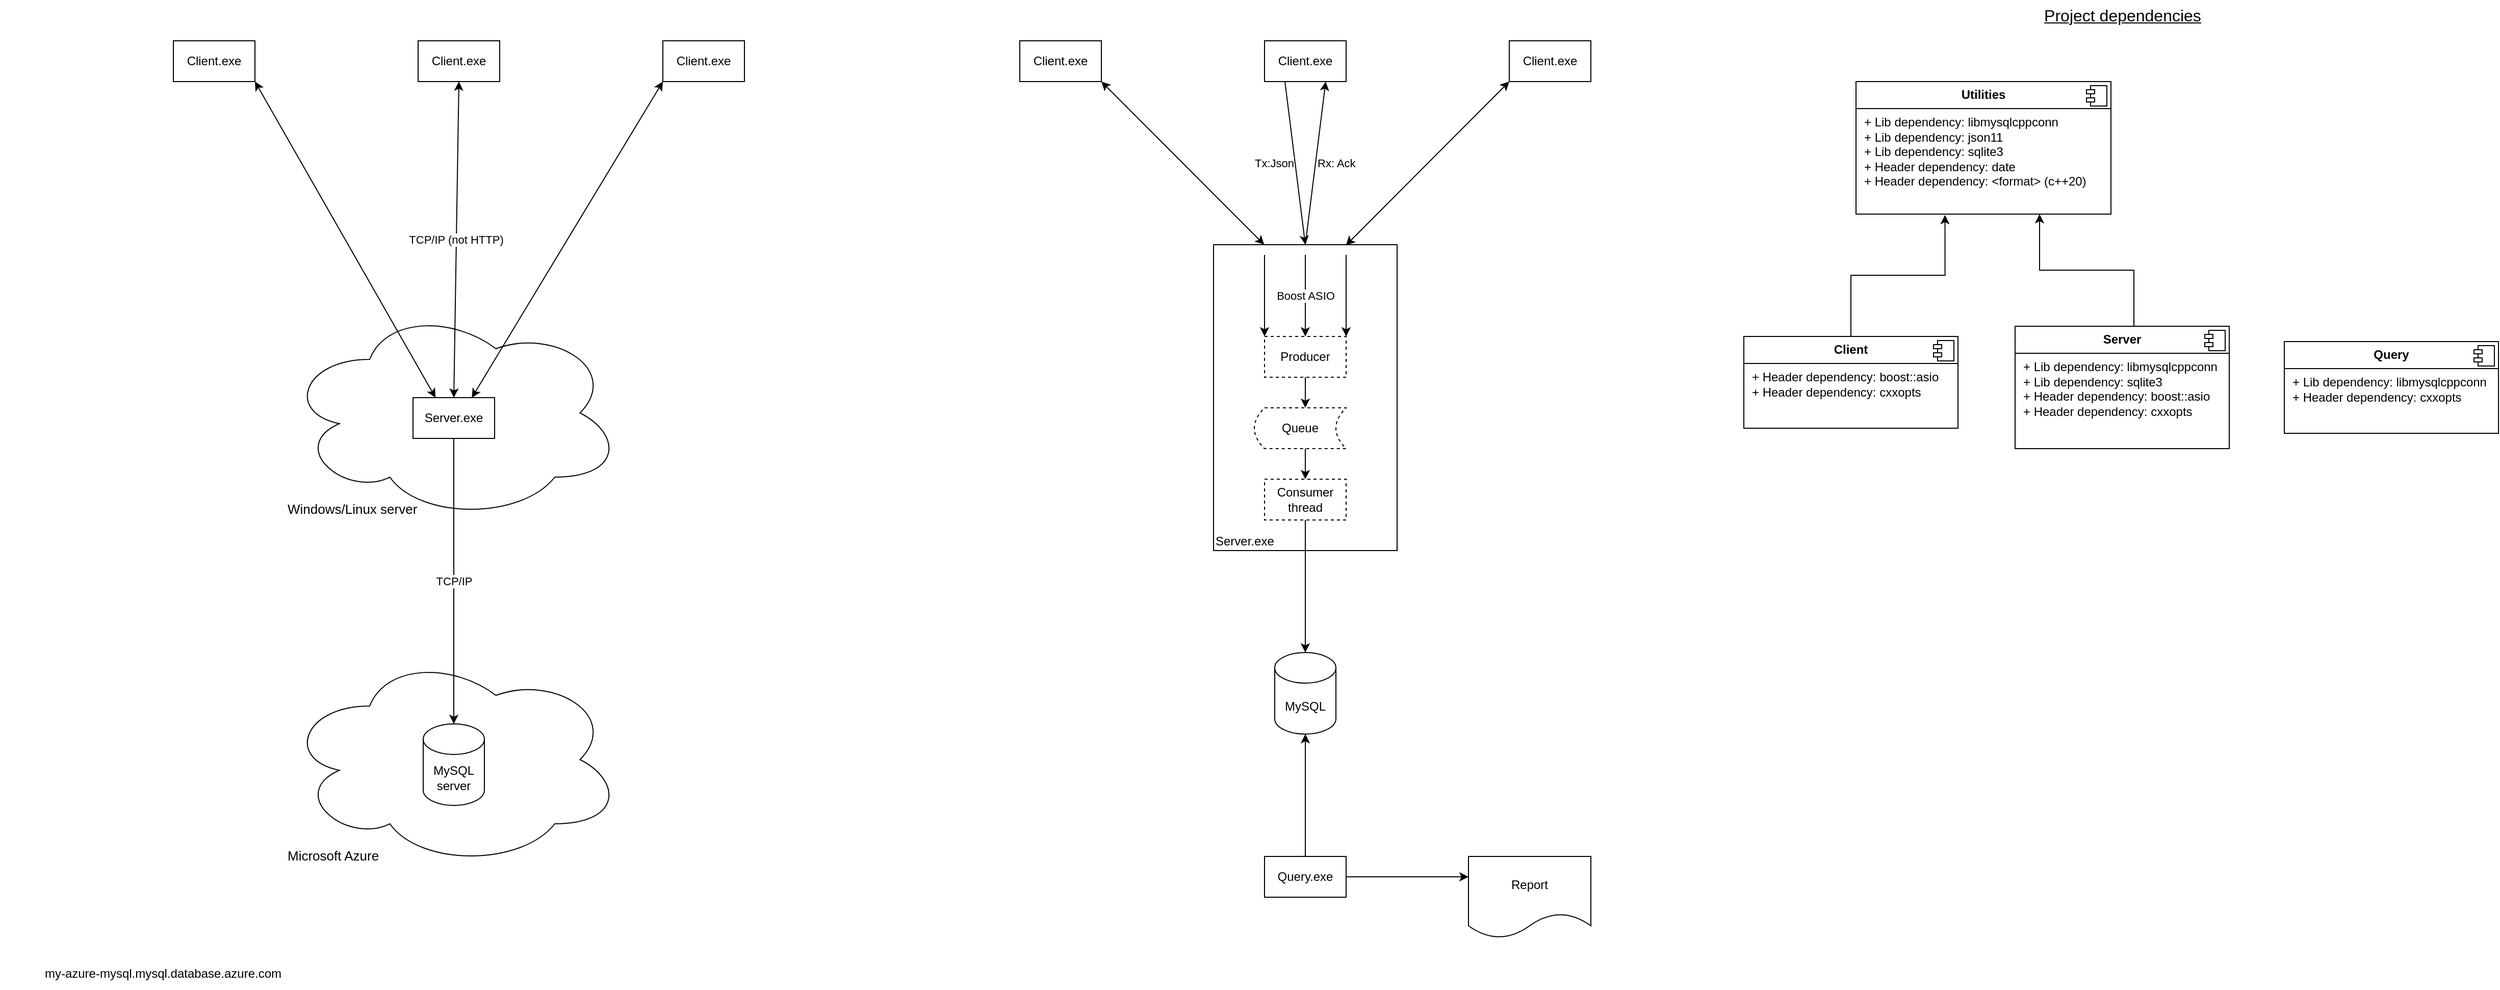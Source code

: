 <mxfile version="24.6.3" type="device">
  <diagram name="Page-1" id="5mhqRI8VTIk9d_TGpRCZ">
    <mxGraphModel dx="2863" dy="747" grid="1" gridSize="10" guides="1" tooltips="1" connect="1" arrows="1" fold="1" page="1" pageScale="1" pageWidth="827" pageHeight="1169" math="0" shadow="0">
      <root>
        <mxCell id="0" />
        <mxCell id="1" parent="0" />
        <mxCell id="SP1HNl9ouSVhXSK7FoCI-24" value="Server.exe" style="rounded=0;whiteSpace=wrap;html=1;verticalAlign=bottom;align=left;" parent="1" vertex="1">
          <mxGeometry x="350" y="320" width="180" height="300" as="geometry" />
        </mxCell>
        <mxCell id="SP1HNl9ouSVhXSK7FoCI-1" value="Client.exe" style="rounded=0;whiteSpace=wrap;html=1;" parent="1" vertex="1">
          <mxGeometry x="160" y="120" width="80" height="40" as="geometry" />
        </mxCell>
        <mxCell id="SP1HNl9ouSVhXSK7FoCI-3" value="Client.exe" style="rounded=0;whiteSpace=wrap;html=1;" parent="1" vertex="1">
          <mxGeometry x="640" y="120" width="80" height="40" as="geometry" />
        </mxCell>
        <mxCell id="SP1HNl9ouSVhXSK7FoCI-4" value="Client.exe" style="rounded=0;whiteSpace=wrap;html=1;" parent="1" vertex="1">
          <mxGeometry x="400" y="120" width="80" height="40" as="geometry" />
        </mxCell>
        <mxCell id="SP1HNl9ouSVhXSK7FoCI-10" value="MySQL" style="shape=cylinder3;whiteSpace=wrap;html=1;boundedLbl=1;backgroundOutline=1;size=15;" parent="1" vertex="1">
          <mxGeometry x="410" y="720" width="60" height="80" as="geometry" />
        </mxCell>
        <mxCell id="SP1HNl9ouSVhXSK7FoCI-11" value="" style="endArrow=classic;html=1;rounded=0;entryX=0.5;entryY=0;entryDx=0;entryDy=0;entryPerimeter=0;exitX=0.5;exitY=1;exitDx=0;exitDy=0;" parent="1" source="SP1HNl9ouSVhXSK7FoCI-20" target="SP1HNl9ouSVhXSK7FoCI-10" edge="1">
          <mxGeometry width="50" height="50" relative="1" as="geometry">
            <mxPoint x="540" y="520" as="sourcePoint" />
            <mxPoint x="480" y="450" as="targetPoint" />
          </mxGeometry>
        </mxCell>
        <mxCell id="SP1HNl9ouSVhXSK7FoCI-12" value="" style="endArrow=classic;startArrow=classic;html=1;rounded=0;entryX=0;entryY=1;entryDx=0;entryDy=0;exitX=0.721;exitY=0.002;exitDx=0;exitDy=0;exitPerimeter=0;" parent="1" source="SP1HNl9ouSVhXSK7FoCI-24" target="SP1HNl9ouSVhXSK7FoCI-3" edge="1">
          <mxGeometry width="50" height="50" relative="1" as="geometry">
            <mxPoint x="485" y="320" as="sourcePoint" />
            <mxPoint x="600" y="310" as="targetPoint" />
          </mxGeometry>
        </mxCell>
        <mxCell id="SP1HNl9ouSVhXSK7FoCI-13" value="" style="endArrow=classic;startArrow=classic;html=1;rounded=0;entryX=0.276;entryY=0;entryDx=0;entryDy=0;exitX=1;exitY=1;exitDx=0;exitDy=0;entryPerimeter=0;" parent="1" source="SP1HNl9ouSVhXSK7FoCI-1" target="SP1HNl9ouSVhXSK7FoCI-24" edge="1">
          <mxGeometry width="50" height="50" relative="1" as="geometry">
            <mxPoint x="390" y="430" as="sourcePoint" />
            <mxPoint x="350" y="320" as="targetPoint" />
          </mxGeometry>
        </mxCell>
        <mxCell id="SP1HNl9ouSVhXSK7FoCI-19" style="edgeStyle=orthogonalEdgeStyle;rounded=0;orthogonalLoop=1;jettySize=auto;html=1;exitX=0.5;exitY=1;exitDx=0;exitDy=0;" parent="1" edge="1">
          <mxGeometry relative="1" as="geometry">
            <mxPoint x="440" y="520" as="sourcePoint" />
            <mxPoint x="440" y="520" as="targetPoint" />
          </mxGeometry>
        </mxCell>
        <mxCell id="SP1HNl9ouSVhXSK7FoCI-20" value="Consumer thread" style="rounded=0;whiteSpace=wrap;html=1;dashed=1;" parent="1" vertex="1">
          <mxGeometry x="400" y="550" width="80" height="40" as="geometry" />
        </mxCell>
        <mxCell id="SP1HNl9ouSVhXSK7FoCI-28" value="Producer" style="rounded=0;whiteSpace=wrap;html=1;dashed=1;" parent="1" vertex="1">
          <mxGeometry x="400" y="410" width="80" height="40" as="geometry" />
        </mxCell>
        <mxCell id="SP1HNl9ouSVhXSK7FoCI-41" value="" style="endArrow=classic;html=1;rounded=0;entryX=0;entryY=0;entryDx=0;entryDy=0;" parent="1" target="SP1HNl9ouSVhXSK7FoCI-28" edge="1">
          <mxGeometry width="50" height="50" relative="1" as="geometry">
            <mxPoint x="400" y="330" as="sourcePoint" />
            <mxPoint x="350" y="390" as="targetPoint" />
          </mxGeometry>
        </mxCell>
        <mxCell id="SP1HNl9ouSVhXSK7FoCI-42" value="Boost ASIO" style="endArrow=classic;html=1;rounded=0;entryX=0.5;entryY=0;entryDx=0;entryDy=0;" parent="1" target="SP1HNl9ouSVhXSK7FoCI-28" edge="1">
          <mxGeometry width="50" height="50" relative="1" as="geometry">
            <mxPoint x="440" y="330" as="sourcePoint" />
            <mxPoint x="290" y="640" as="targetPoint" />
          </mxGeometry>
        </mxCell>
        <mxCell id="SP1HNl9ouSVhXSK7FoCI-44" value="" style="endArrow=classic;html=1;rounded=0;entryX=1;entryY=0;entryDx=0;entryDy=0;" parent="1" target="SP1HNl9ouSVhXSK7FoCI-28" edge="1">
          <mxGeometry width="50" height="50" relative="1" as="geometry">
            <mxPoint x="480" y="330" as="sourcePoint" />
            <mxPoint x="560" y="350" as="targetPoint" />
          </mxGeometry>
        </mxCell>
        <mxCell id="SP1HNl9ouSVhXSK7FoCI-46" value="" style="endArrow=classic;html=1;rounded=0;exitX=0.5;exitY=1;exitDx=0;exitDy=0;entryX=0.5;entryY=0;entryDx=0;entryDy=0;" parent="1" source="SP1HNl9ouSVhXSK7FoCI-28" edge="1">
          <mxGeometry width="50" height="50" relative="1" as="geometry">
            <mxPoint x="350" y="500" as="sourcePoint" />
            <mxPoint x="440" y="480" as="targetPoint" />
          </mxGeometry>
        </mxCell>
        <mxCell id="SP1HNl9ouSVhXSK7FoCI-47" value="" style="endArrow=classic;html=1;rounded=0;entryX=0.5;entryY=0;entryDx=0;entryDy=0;exitX=0.5;exitY=1;exitDx=0;exitDy=0;" parent="1" target="SP1HNl9ouSVhXSK7FoCI-20" edge="1">
          <mxGeometry width="50" height="50" relative="1" as="geometry">
            <mxPoint x="440" y="520" as="sourcePoint" />
            <mxPoint x="400" y="450" as="targetPoint" />
          </mxGeometry>
        </mxCell>
        <mxCell id="SP1HNl9ouSVhXSK7FoCI-49" value="Query.exe" style="rounded=0;whiteSpace=wrap;html=1;" parent="1" vertex="1">
          <mxGeometry x="400" y="920" width="80" height="40" as="geometry" />
        </mxCell>
        <mxCell id="SP1HNl9ouSVhXSK7FoCI-51" value="Report" style="shape=document;whiteSpace=wrap;html=1;boundedLbl=1;" parent="1" vertex="1">
          <mxGeometry x="600" y="920" width="120" height="80" as="geometry" />
        </mxCell>
        <mxCell id="SP1HNl9ouSVhXSK7FoCI-52" value="" style="endArrow=classic;html=1;rounded=0;entryX=0;entryY=0.25;entryDx=0;entryDy=0;exitX=1;exitY=0.5;exitDx=0;exitDy=0;" parent="1" source="SP1HNl9ouSVhXSK7FoCI-49" target="SP1HNl9ouSVhXSK7FoCI-51" edge="1">
          <mxGeometry width="50" height="50" relative="1" as="geometry">
            <mxPoint x="450" y="1050" as="sourcePoint" />
            <mxPoint x="500" y="1000" as="targetPoint" />
          </mxGeometry>
        </mxCell>
        <mxCell id="SP1HNl9ouSVhXSK7FoCI-54" value="Tx:Json" style="endArrow=classic;html=1;rounded=0;exitX=0.25;exitY=1;exitDx=0;exitDy=0;entryX=0.5;entryY=0;entryDx=0;entryDy=0;align=right;" parent="1" source="SP1HNl9ouSVhXSK7FoCI-4" target="SP1HNl9ouSVhXSK7FoCI-24" edge="1">
          <mxGeometry width="50" height="50" relative="1" as="geometry">
            <mxPoint x="440" y="240" as="sourcePoint" />
            <mxPoint x="490" y="190" as="targetPoint" />
          </mxGeometry>
        </mxCell>
        <mxCell id="SP1HNl9ouSVhXSK7FoCI-55" value="Rx: Ack" style="endArrow=classic;html=1;rounded=0;exitX=0.5;exitY=0;exitDx=0;exitDy=0;entryX=0.75;entryY=1;entryDx=0;entryDy=0;align=left;" parent="1" source="SP1HNl9ouSVhXSK7FoCI-24" target="SP1HNl9ouSVhXSK7FoCI-4" edge="1">
          <mxGeometry width="50" height="50" relative="1" as="geometry">
            <mxPoint x="480" y="260" as="sourcePoint" />
            <mxPoint x="530" y="210" as="targetPoint" />
          </mxGeometry>
        </mxCell>
        <mxCell id="SP1HNl9ouSVhXSK7FoCI-56" value="Queue" style="shape=dataStorage;whiteSpace=wrap;html=1;fixedSize=1;dashed=1;size=10;" parent="1" vertex="1">
          <mxGeometry x="390" y="480" width="90" height="40" as="geometry" />
        </mxCell>
        <mxCell id="SP1HNl9ouSVhXSK7FoCI-59" value="" style="endArrow=classic;html=1;rounded=0;exitX=0.5;exitY=0;exitDx=0;exitDy=0;entryX=0.5;entryY=1;entryDx=0;entryDy=0;entryPerimeter=0;" parent="1" source="SP1HNl9ouSVhXSK7FoCI-49" target="SP1HNl9ouSVhXSK7FoCI-10" edge="1">
          <mxGeometry width="50" height="50" relative="1" as="geometry">
            <mxPoint x="550" y="810" as="sourcePoint" />
            <mxPoint x="600" y="760" as="targetPoint" />
          </mxGeometry>
        </mxCell>
        <mxCell id="guBZJoar0qK_OAKQDBWx-3" value="Client.exe" style="rounded=0;whiteSpace=wrap;html=1;" parent="1" vertex="1">
          <mxGeometry x="-670" y="120" width="80" height="40" as="geometry" />
        </mxCell>
        <mxCell id="guBZJoar0qK_OAKQDBWx-4" value="Client.exe" style="rounded=0;whiteSpace=wrap;html=1;" parent="1" vertex="1">
          <mxGeometry x="-190" y="120" width="80" height="40" as="geometry" />
        </mxCell>
        <mxCell id="guBZJoar0qK_OAKQDBWx-5" value="Client.exe" style="rounded=0;whiteSpace=wrap;html=1;" parent="1" vertex="1">
          <mxGeometry x="-430" y="120" width="80" height="40" as="geometry" />
        </mxCell>
        <mxCell id="guBZJoar0qK_OAKQDBWx-11" value="Microsoft Azure" style="ellipse;shape=cloud;whiteSpace=wrap;html=1;align=left;verticalAlign=bottom;fontSize=13;" parent="1" vertex="1">
          <mxGeometry x="-560" y="720" width="330" height="210" as="geometry" />
        </mxCell>
        <mxCell id="guBZJoar0qK_OAKQDBWx-6" value="MySQL server" style="shape=cylinder3;whiteSpace=wrap;html=1;boundedLbl=1;backgroundOutline=1;size=15;" parent="1" vertex="1">
          <mxGeometry x="-425" y="790" width="60" height="80" as="geometry" />
        </mxCell>
        <mxCell id="guBZJoar0qK_OAKQDBWx-13" value="Windows/Linux server" style="ellipse;shape=cloud;whiteSpace=wrap;html=1;align=left;verticalAlign=bottom;fontSize=13;" parent="1" vertex="1">
          <mxGeometry x="-560" y="380" width="330" height="210" as="geometry" />
        </mxCell>
        <mxCell id="guBZJoar0qK_OAKQDBWx-2" value="Server.exe" style="rounded=0;whiteSpace=wrap;html=1;verticalAlign=middle;align=center;" parent="1" vertex="1">
          <mxGeometry x="-435" y="470" width="80" height="40" as="geometry" />
        </mxCell>
        <mxCell id="guBZJoar0qK_OAKQDBWx-8" value="" style="endArrow=classic;startArrow=classic;html=1;rounded=0;entryX=0;entryY=1;entryDx=0;entryDy=0;exitX=0.721;exitY=0.002;exitDx=0;exitDy=0;exitPerimeter=0;" parent="1" source="guBZJoar0qK_OAKQDBWx-2" target="guBZJoar0qK_OAKQDBWx-4" edge="1">
          <mxGeometry width="50" height="50" relative="1" as="geometry">
            <mxPoint x="-345" y="320" as="sourcePoint" />
            <mxPoint x="-230" y="310" as="targetPoint" />
          </mxGeometry>
        </mxCell>
        <mxCell id="guBZJoar0qK_OAKQDBWx-9" value="" style="endArrow=classic;startArrow=classic;html=1;rounded=0;entryX=0.276;entryY=0;entryDx=0;entryDy=0;exitX=1;exitY=1;exitDx=0;exitDy=0;entryPerimeter=0;" parent="1" source="guBZJoar0qK_OAKQDBWx-3" target="guBZJoar0qK_OAKQDBWx-2" edge="1">
          <mxGeometry width="50" height="50" relative="1" as="geometry">
            <mxPoint x="-440" y="430" as="sourcePoint" />
            <mxPoint x="-480" y="320" as="targetPoint" />
          </mxGeometry>
        </mxCell>
        <mxCell id="guBZJoar0qK_OAKQDBWx-10" value="TCP/IP (not HTTP)" style="endArrow=classic;startArrow=classic;html=1;rounded=0;entryX=0.5;entryY=1;entryDx=0;entryDy=0;exitX=0.5;exitY=0;exitDx=0;exitDy=0;" parent="1" source="guBZJoar0qK_OAKQDBWx-2" target="guBZJoar0qK_OAKQDBWx-5" edge="1">
          <mxGeometry width="50" height="50" relative="1" as="geometry">
            <mxPoint x="-260" y="570" as="sourcePoint" />
            <mxPoint x="-210" y="520" as="targetPoint" />
          </mxGeometry>
        </mxCell>
        <mxCell id="guBZJoar0qK_OAKQDBWx-7" value="TCP/IP" style="endArrow=classic;html=1;rounded=0;entryX=0.5;entryY=0;entryDx=0;entryDy=0;entryPerimeter=0;exitX=0.5;exitY=1;exitDx=0;exitDy=0;" parent="1" source="guBZJoar0qK_OAKQDBWx-2" target="guBZJoar0qK_OAKQDBWx-6" edge="1">
          <mxGeometry width="50" height="50" relative="1" as="geometry">
            <mxPoint x="-390" y="360" as="sourcePoint" />
            <mxPoint x="-350" y="450" as="targetPoint" />
          </mxGeometry>
        </mxCell>
        <mxCell id="5A5ht_u0BlR7RnOHPe7w-1" value="&lt;p style=&quot;margin:0px;margin-top:6px;text-align:center;&quot;&gt;&lt;b&gt;Utilities&lt;/b&gt;&lt;/p&gt;&lt;hr size=&quot;1&quot; style=&quot;border-style:solid;&quot;&gt;&lt;p style=&quot;margin:0px;margin-left:8px;&quot;&gt;+ Lib dependency: libmysqlcppconn&lt;br&gt;+ Lib dependency: json11&lt;/p&gt;&lt;p style=&quot;margin:0px;margin-left:8px;&quot;&gt;+ Lib dependency: sqlite3&lt;/p&gt;&lt;p style=&quot;margin:0px;margin-left:8px;&quot;&gt;+ Header dependency: date&lt;/p&gt;&lt;p style=&quot;margin:0px;margin-left:8px;&quot;&gt;+ Header dependency: &amp;lt;format&amp;gt; (c++20)&lt;/p&gt;&lt;p style=&quot;margin:0px;margin-left:8px;&quot;&gt;&lt;br&gt;&lt;/p&gt;" style="align=left;overflow=fill;html=1;dropTarget=0;whiteSpace=wrap;" parent="1" vertex="1">
          <mxGeometry x="980" y="160" width="250" height="130" as="geometry" />
        </mxCell>
        <mxCell id="5A5ht_u0BlR7RnOHPe7w-2" value="" style="shape=component;jettyWidth=8;jettyHeight=4;" parent="5A5ht_u0BlR7RnOHPe7w-1" vertex="1">
          <mxGeometry x="1" width="20" height="20" relative="1" as="geometry">
            <mxPoint x="-24" y="4" as="offset" />
          </mxGeometry>
        </mxCell>
        <mxCell id="5A5ht_u0BlR7RnOHPe7w-5" style="edgeStyle=orthogonalEdgeStyle;rounded=0;orthogonalLoop=1;jettySize=auto;html=1;entryX=0.349;entryY=1.007;entryDx=0;entryDy=0;entryPerimeter=0;" parent="1" source="5A5ht_u0BlR7RnOHPe7w-3" target="5A5ht_u0BlR7RnOHPe7w-1" edge="1">
          <mxGeometry relative="1" as="geometry" />
        </mxCell>
        <mxCell id="5A5ht_u0BlR7RnOHPe7w-3" value="&lt;p style=&quot;margin:0px;margin-top:6px;text-align:center;&quot;&gt;&lt;b&gt;Client&lt;/b&gt;&lt;/p&gt;&lt;hr size=&quot;1&quot; style=&quot;border-style:solid;&quot;&gt;&lt;p style=&quot;margin:0px;margin-left:8px;&quot;&gt;+ Header dependency: boost::asio&lt;/p&gt;&lt;p style=&quot;margin:0px;margin-left:8px;&quot;&gt;+ Header dependency: cxxopts&lt;br&gt;&lt;br&gt;&lt;/p&gt;" style="align=left;overflow=fill;html=1;dropTarget=0;whiteSpace=wrap;" parent="1" vertex="1">
          <mxGeometry x="870" y="410" width="210" height="90" as="geometry" />
        </mxCell>
        <mxCell id="5A5ht_u0BlR7RnOHPe7w-4" value="" style="shape=component;jettyWidth=8;jettyHeight=4;" parent="5A5ht_u0BlR7RnOHPe7w-3" vertex="1">
          <mxGeometry x="1" width="20" height="20" relative="1" as="geometry">
            <mxPoint x="-24" y="4" as="offset" />
          </mxGeometry>
        </mxCell>
        <mxCell id="5A5ht_u0BlR7RnOHPe7w-6" value="&lt;p style=&quot;margin:0px;margin-top:6px;text-align:center;&quot;&gt;&lt;b&gt;Server&lt;/b&gt;&lt;/p&gt;&lt;hr size=&quot;1&quot; style=&quot;border-style:solid;&quot;&gt;&lt;p style=&quot;margin:0px;margin-left:8px;&quot;&gt;&lt;span style=&quot;background-color: initial;&quot;&gt;+ Lib d&lt;/span&gt;&lt;span style=&quot;background-color: initial;&quot;&gt;ependency: libmysqlcppconn&lt;/span&gt;&lt;br&gt;&lt;/p&gt;&lt;p style=&quot;margin: 0px 0px 0px 8px;&quot;&gt;&lt;span style=&quot;background-color: initial;&quot;&gt;+ Lib dependency: sqlite3&lt;/span&gt;&lt;br&gt;&lt;/p&gt;&lt;p style=&quot;margin: 0px 0px 0px 8px;&quot;&gt;+ Header d&lt;span style=&quot;background-color: initial;&quot;&gt;ependency: boost::asio&lt;/span&gt;&lt;/p&gt;&lt;p style=&quot;margin: 0px 0px 0px 8px;&quot;&gt;+ Header dependency: cxxopts&lt;span style=&quot;background-color: initial;&quot;&gt;&lt;br&gt;&lt;/span&gt;&lt;/p&gt;&lt;p style=&quot;margin:0px;margin-left:8px;&quot;&gt;&lt;br&gt;&lt;/p&gt;" style="align=left;overflow=fill;html=1;dropTarget=0;whiteSpace=wrap;" parent="1" vertex="1">
          <mxGeometry x="1136" y="400" width="210" height="120" as="geometry" />
        </mxCell>
        <mxCell id="5A5ht_u0BlR7RnOHPe7w-7" value="" style="shape=component;jettyWidth=8;jettyHeight=4;" parent="5A5ht_u0BlR7RnOHPe7w-6" vertex="1">
          <mxGeometry x="1" width="20" height="20" relative="1" as="geometry">
            <mxPoint x="-24" y="4" as="offset" />
          </mxGeometry>
        </mxCell>
        <mxCell id="5A5ht_u0BlR7RnOHPe7w-8" style="edgeStyle=orthogonalEdgeStyle;rounded=0;orthogonalLoop=1;jettySize=auto;html=1;exitX=0.5;exitY=0;exitDx=0;exitDy=0;" parent="1" edge="1">
          <mxGeometry relative="1" as="geometry">
            <mxPoint x="1252.52" y="400" as="sourcePoint" />
            <mxPoint x="1160" y="290" as="targetPoint" />
            <Array as="points">
              <mxPoint x="1252" y="345" />
              <mxPoint x="1160" y="345" />
              <mxPoint x="1160" y="290" />
            </Array>
          </mxGeometry>
        </mxCell>
        <mxCell id="5A5ht_u0BlR7RnOHPe7w-9" value="&lt;p style=&quot;margin:0px;margin-top:6px;text-align:center;&quot;&gt;&lt;b&gt;Query&lt;/b&gt;&lt;/p&gt;&lt;hr size=&quot;1&quot; style=&quot;border-style:solid;&quot;&gt;&lt;p style=&quot;margin:0px;margin-left:8px;&quot;&gt;+ Lib dependency: libmysqlcppconn&lt;br&gt;&lt;/p&gt;&lt;p style=&quot;margin:0px;margin-left:8px;&quot;&gt;+ Header dependency: cxxopts&lt;br&gt;&lt;/p&gt;" style="align=left;overflow=fill;html=1;dropTarget=0;whiteSpace=wrap;" parent="1" vertex="1">
          <mxGeometry x="1400" y="415" width="210" height="90" as="geometry" />
        </mxCell>
        <mxCell id="5A5ht_u0BlR7RnOHPe7w-10" value="" style="shape=component;jettyWidth=8;jettyHeight=4;" parent="5A5ht_u0BlR7RnOHPe7w-9" vertex="1">
          <mxGeometry x="1" width="20" height="20" relative="1" as="geometry">
            <mxPoint x="-24" y="4" as="offset" />
          </mxGeometry>
        </mxCell>
        <mxCell id="5A5ht_u0BlR7RnOHPe7w-15" value="&lt;font style=&quot;font-size: 16px;&quot;&gt;&lt;u&gt;Project dependencies&lt;/u&gt;&lt;/font&gt;" style="text;html=1;align=center;verticalAlign=middle;whiteSpace=wrap;rounded=0;" parent="1" vertex="1">
          <mxGeometry x="1118.5" y="80" width="245" height="30" as="geometry" />
        </mxCell>
        <UserObject label="my-azure-mysql.mysql.database.azure.com" link="my-azure-mysql.mysql.database.azure.com" id="hkyY0QnbpOqTXCnvB_vb-1">
          <mxCell style="text;html=1;align=center;verticalAlign=middle;whiteSpace=wrap;rounded=0;" vertex="1" parent="1">
            <mxGeometry x="-840" y="1020" width="320" height="30" as="geometry" />
          </mxCell>
        </UserObject>
      </root>
    </mxGraphModel>
  </diagram>
</mxfile>
